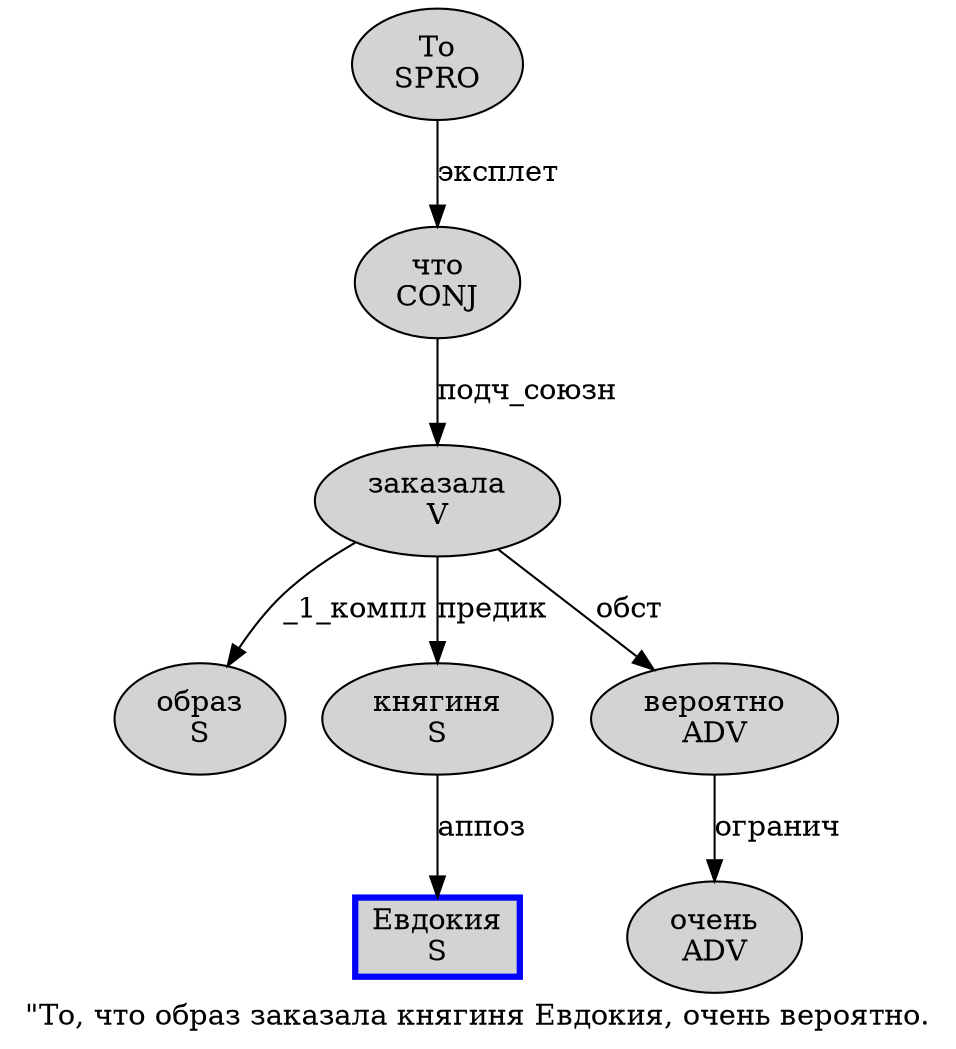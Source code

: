 digraph SENTENCE_952 {
	graph [label="\"То, что образ заказала княгиня Евдокия, очень вероятно."]
	node [style=filled]
		1 [label="То
SPRO" color="" fillcolor=lightgray penwidth=1 shape=ellipse]
		3 [label="что
CONJ" color="" fillcolor=lightgray penwidth=1 shape=ellipse]
		4 [label="образ
S" color="" fillcolor=lightgray penwidth=1 shape=ellipse]
		5 [label="заказала
V" color="" fillcolor=lightgray penwidth=1 shape=ellipse]
		6 [label="княгиня
S" color="" fillcolor=lightgray penwidth=1 shape=ellipse]
		7 [label="Евдокия
S" color=blue fillcolor=lightgray penwidth=3 shape=box]
		9 [label="очень
ADV" color="" fillcolor=lightgray penwidth=1 shape=ellipse]
		10 [label="вероятно
ADV" color="" fillcolor=lightgray penwidth=1 shape=ellipse]
			6 -> 7 [label="аппоз"]
			10 -> 9 [label="огранич"]
			5 -> 4 [label="_1_компл"]
			5 -> 6 [label="предик"]
			5 -> 10 [label="обст"]
			1 -> 3 [label="эксплет"]
			3 -> 5 [label="подч_союзн"]
}